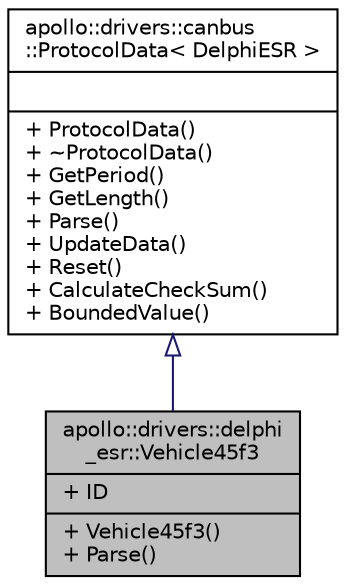 digraph "apollo::drivers::delphi_esr::Vehicle45f3"
{
  edge [fontname="Helvetica",fontsize="10",labelfontname="Helvetica",labelfontsize="10"];
  node [fontname="Helvetica",fontsize="10",shape=record];
  Node1 [label="{apollo::drivers::delphi\l_esr::Vehicle45f3\n|+ ID\l|+ Vehicle45f3()\l+ Parse()\l}",height=0.2,width=0.4,color="black", fillcolor="grey75", style="filled" fontcolor="black"];
  Node2 -> Node1 [dir="back",color="midnightblue",fontsize="10",style="solid",arrowtail="onormal",fontname="Helvetica"];
  Node2 [label="{apollo::drivers::canbus\l::ProtocolData\< DelphiESR \>\n||+ ProtocolData()\l+ ~ProtocolData()\l+ GetPeriod()\l+ GetLength()\l+ Parse()\l+ UpdateData()\l+ Reset()\l+ CalculateCheckSum()\l+ BoundedValue()\l}",height=0.2,width=0.4,color="black", fillcolor="white", style="filled",URL="$classapollo_1_1drivers_1_1canbus_1_1ProtocolData.html"];
}
